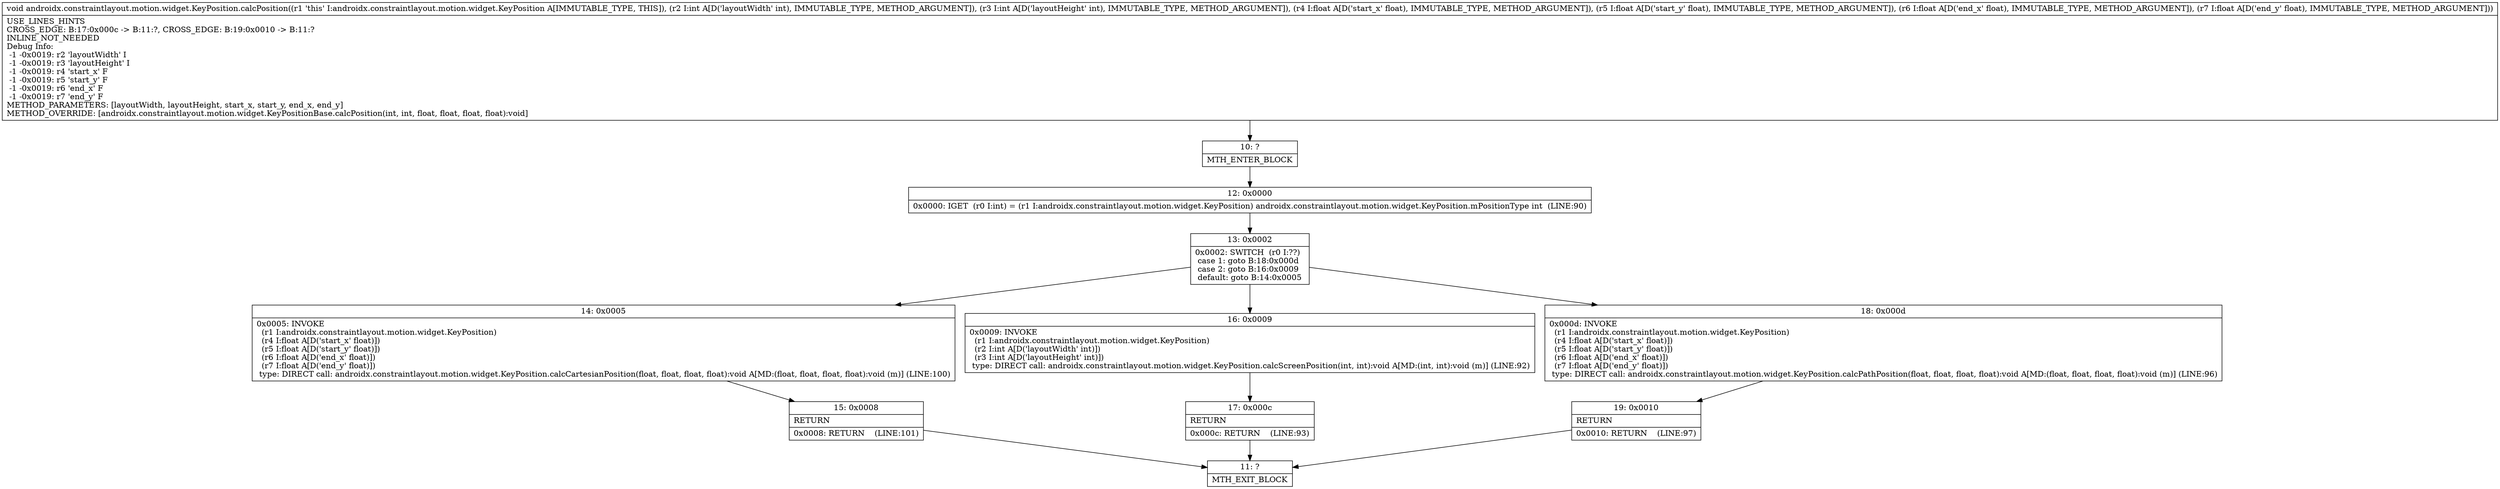 digraph "CFG forandroidx.constraintlayout.motion.widget.KeyPosition.calcPosition(IIFFFF)V" {
Node_10 [shape=record,label="{10\:\ ?|MTH_ENTER_BLOCK\l}"];
Node_12 [shape=record,label="{12\:\ 0x0000|0x0000: IGET  (r0 I:int) = (r1 I:androidx.constraintlayout.motion.widget.KeyPosition) androidx.constraintlayout.motion.widget.KeyPosition.mPositionType int  (LINE:90)\l}"];
Node_13 [shape=record,label="{13\:\ 0x0002|0x0002: SWITCH  (r0 I:??)\l case 1: goto B:18:0x000d\l case 2: goto B:16:0x0009\l default: goto B:14:0x0005 \l}"];
Node_14 [shape=record,label="{14\:\ 0x0005|0x0005: INVOKE  \l  (r1 I:androidx.constraintlayout.motion.widget.KeyPosition)\l  (r4 I:float A[D('start_x' float)])\l  (r5 I:float A[D('start_y' float)])\l  (r6 I:float A[D('end_x' float)])\l  (r7 I:float A[D('end_y' float)])\l type: DIRECT call: androidx.constraintlayout.motion.widget.KeyPosition.calcCartesianPosition(float, float, float, float):void A[MD:(float, float, float, float):void (m)] (LINE:100)\l}"];
Node_15 [shape=record,label="{15\:\ 0x0008|RETURN\l|0x0008: RETURN    (LINE:101)\l}"];
Node_11 [shape=record,label="{11\:\ ?|MTH_EXIT_BLOCK\l}"];
Node_16 [shape=record,label="{16\:\ 0x0009|0x0009: INVOKE  \l  (r1 I:androidx.constraintlayout.motion.widget.KeyPosition)\l  (r2 I:int A[D('layoutWidth' int)])\l  (r3 I:int A[D('layoutHeight' int)])\l type: DIRECT call: androidx.constraintlayout.motion.widget.KeyPosition.calcScreenPosition(int, int):void A[MD:(int, int):void (m)] (LINE:92)\l}"];
Node_17 [shape=record,label="{17\:\ 0x000c|RETURN\l|0x000c: RETURN    (LINE:93)\l}"];
Node_18 [shape=record,label="{18\:\ 0x000d|0x000d: INVOKE  \l  (r1 I:androidx.constraintlayout.motion.widget.KeyPosition)\l  (r4 I:float A[D('start_x' float)])\l  (r5 I:float A[D('start_y' float)])\l  (r6 I:float A[D('end_x' float)])\l  (r7 I:float A[D('end_y' float)])\l type: DIRECT call: androidx.constraintlayout.motion.widget.KeyPosition.calcPathPosition(float, float, float, float):void A[MD:(float, float, float, float):void (m)] (LINE:96)\l}"];
Node_19 [shape=record,label="{19\:\ 0x0010|RETURN\l|0x0010: RETURN    (LINE:97)\l}"];
MethodNode[shape=record,label="{void androidx.constraintlayout.motion.widget.KeyPosition.calcPosition((r1 'this' I:androidx.constraintlayout.motion.widget.KeyPosition A[IMMUTABLE_TYPE, THIS]), (r2 I:int A[D('layoutWidth' int), IMMUTABLE_TYPE, METHOD_ARGUMENT]), (r3 I:int A[D('layoutHeight' int), IMMUTABLE_TYPE, METHOD_ARGUMENT]), (r4 I:float A[D('start_x' float), IMMUTABLE_TYPE, METHOD_ARGUMENT]), (r5 I:float A[D('start_y' float), IMMUTABLE_TYPE, METHOD_ARGUMENT]), (r6 I:float A[D('end_x' float), IMMUTABLE_TYPE, METHOD_ARGUMENT]), (r7 I:float A[D('end_y' float), IMMUTABLE_TYPE, METHOD_ARGUMENT]))  | USE_LINES_HINTS\lCROSS_EDGE: B:17:0x000c \-\> B:11:?, CROSS_EDGE: B:19:0x0010 \-\> B:11:?\lINLINE_NOT_NEEDED\lDebug Info:\l  \-1 \-0x0019: r2 'layoutWidth' I\l  \-1 \-0x0019: r3 'layoutHeight' I\l  \-1 \-0x0019: r4 'start_x' F\l  \-1 \-0x0019: r5 'start_y' F\l  \-1 \-0x0019: r6 'end_x' F\l  \-1 \-0x0019: r7 'end_y' F\lMETHOD_PARAMETERS: [layoutWidth, layoutHeight, start_x, start_y, end_x, end_y]\lMETHOD_OVERRIDE: [androidx.constraintlayout.motion.widget.KeyPositionBase.calcPosition(int, int, float, float, float, float):void]\l}"];
MethodNode -> Node_10;Node_10 -> Node_12;
Node_12 -> Node_13;
Node_13 -> Node_14;
Node_13 -> Node_16;
Node_13 -> Node_18;
Node_14 -> Node_15;
Node_15 -> Node_11;
Node_16 -> Node_17;
Node_17 -> Node_11;
Node_18 -> Node_19;
Node_19 -> Node_11;
}

